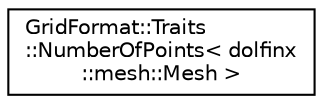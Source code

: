 digraph "Graphical Class Hierarchy"
{
 // LATEX_PDF_SIZE
  edge [fontname="Helvetica",fontsize="10",labelfontname="Helvetica",labelfontsize="10"];
  node [fontname="Helvetica",fontsize="10",shape=record];
  rankdir="LR";
  Node0 [label="GridFormat::Traits\l::NumberOfPoints\< dolfinx\l::mesh::Mesh \>",height=0.2,width=0.4,color="black", fillcolor="white", style="filled",URL="$structGridFormat_1_1Traits_1_1NumberOfPoints_3_01dolfinx_1_1mesh_1_1Mesh_01_4.html",tooltip=" "];
}
